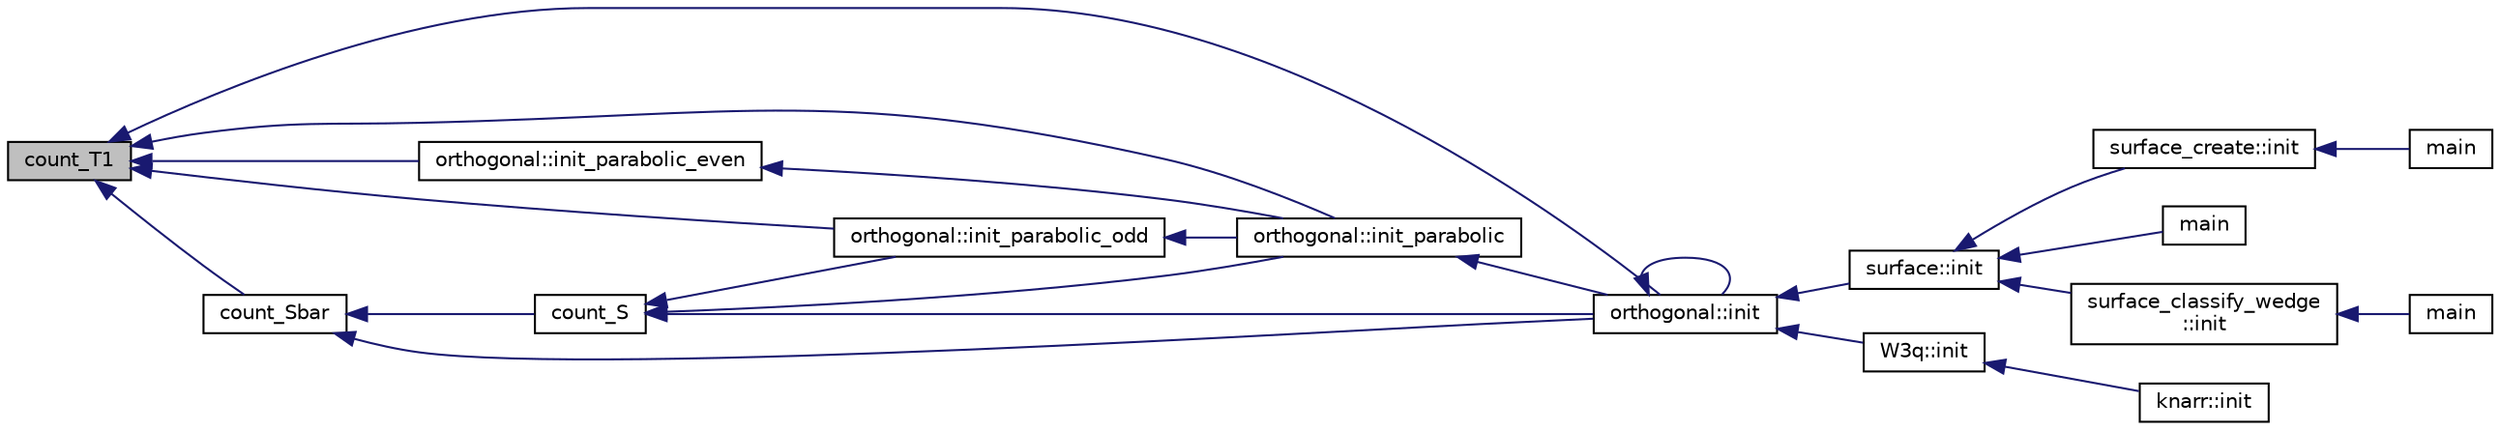 digraph "count_T1"
{
  edge [fontname="Helvetica",fontsize="10",labelfontname="Helvetica",labelfontsize="10"];
  node [fontname="Helvetica",fontsize="10",shape=record];
  rankdir="LR";
  Node2549 [label="count_T1",height=0.2,width=0.4,color="black", fillcolor="grey75", style="filled", fontcolor="black"];
  Node2549 -> Node2550 [dir="back",color="midnightblue",fontsize="10",style="solid",fontname="Helvetica"];
  Node2550 [label="orthogonal::init",height=0.2,width=0.4,color="black", fillcolor="white", style="filled",URL="$d7/daa/classorthogonal.html#a8bd53ba30f34ac50889503f0f3ef6deb"];
  Node2550 -> Node2550 [dir="back",color="midnightblue",fontsize="10",style="solid",fontname="Helvetica"];
  Node2550 -> Node2551 [dir="back",color="midnightblue",fontsize="10",style="solid",fontname="Helvetica"];
  Node2551 [label="surface::init",height=0.2,width=0.4,color="black", fillcolor="white", style="filled",URL="$d5/d88/classsurface.html#a90570b0ca6ab02988159f2c40cb27308"];
  Node2551 -> Node2552 [dir="back",color="midnightblue",fontsize="10",style="solid",fontname="Helvetica"];
  Node2552 [label="main",height=0.2,width=0.4,color="black", fillcolor="white", style="filled",URL="$d6/dc3/arc__lifting__main_8_c.html#a217dbf8b442f20279ea00b898af96f52"];
  Node2551 -> Node2553 [dir="back",color="midnightblue",fontsize="10",style="solid",fontname="Helvetica"];
  Node2553 [label="surface_classify_wedge\l::init",height=0.2,width=0.4,color="black", fillcolor="white", style="filled",URL="$d7/d5c/classsurface__classify__wedge.html#a43302106663b307aa8274a5112a7010a"];
  Node2553 -> Node2554 [dir="back",color="midnightblue",fontsize="10",style="solid",fontname="Helvetica"];
  Node2554 [label="main",height=0.2,width=0.4,color="black", fillcolor="white", style="filled",URL="$df/df8/surface__classify_8_c.html#a217dbf8b442f20279ea00b898af96f52"];
  Node2551 -> Node2555 [dir="back",color="midnightblue",fontsize="10",style="solid",fontname="Helvetica"];
  Node2555 [label="surface_create::init",height=0.2,width=0.4,color="black", fillcolor="white", style="filled",URL="$de/da4/classsurface__create.html#ab0db5c12825f778e3caf8aa4da02eb06"];
  Node2555 -> Node2556 [dir="back",color="midnightblue",fontsize="10",style="solid",fontname="Helvetica"];
  Node2556 [label="main",height=0.2,width=0.4,color="black", fillcolor="white", style="filled",URL="$d2/dfa/create__surface__main_8_c.html#a217dbf8b442f20279ea00b898af96f52"];
  Node2550 -> Node2557 [dir="back",color="midnightblue",fontsize="10",style="solid",fontname="Helvetica"];
  Node2557 [label="W3q::init",height=0.2,width=0.4,color="black", fillcolor="white", style="filled",URL="$de/d2c/class_w3q.html#a215fe070895a4915537fcb1bfba4f777"];
  Node2557 -> Node2558 [dir="back",color="midnightblue",fontsize="10",style="solid",fontname="Helvetica"];
  Node2558 [label="knarr::init",height=0.2,width=0.4,color="black", fillcolor="white", style="filled",URL="$d7/de5/classknarr.html#a1e25f28aeec8f316cc0ce81eb89e670e"];
  Node2549 -> Node2559 [dir="back",color="midnightblue",fontsize="10",style="solid",fontname="Helvetica"];
  Node2559 [label="orthogonal::init_parabolic",height=0.2,width=0.4,color="black", fillcolor="white", style="filled",URL="$d7/daa/classorthogonal.html#aef84a93f2f8973a3b5fc2d7d48b1d5ed"];
  Node2559 -> Node2550 [dir="back",color="midnightblue",fontsize="10",style="solid",fontname="Helvetica"];
  Node2549 -> Node2560 [dir="back",color="midnightblue",fontsize="10",style="solid",fontname="Helvetica"];
  Node2560 [label="orthogonal::init_parabolic_even",height=0.2,width=0.4,color="black", fillcolor="white", style="filled",URL="$d7/daa/classorthogonal.html#a495354fe027c383b4dd9ee3906dcde92"];
  Node2560 -> Node2559 [dir="back",color="midnightblue",fontsize="10",style="solid",fontname="Helvetica"];
  Node2549 -> Node2561 [dir="back",color="midnightblue",fontsize="10",style="solid",fontname="Helvetica"];
  Node2561 [label="orthogonal::init_parabolic_odd",height=0.2,width=0.4,color="black", fillcolor="white", style="filled",URL="$d7/daa/classorthogonal.html#adeb14ce7821acee632e1a1ca3975a201"];
  Node2561 -> Node2559 [dir="back",color="midnightblue",fontsize="10",style="solid",fontname="Helvetica"];
  Node2549 -> Node2562 [dir="back",color="midnightblue",fontsize="10",style="solid",fontname="Helvetica"];
  Node2562 [label="count_Sbar",height=0.2,width=0.4,color="black", fillcolor="white", style="filled",URL="$db/da0/lib_2foundations_2geometry_2orthogonal__points_8_c.html#a6b49fc2deeb261dc894f2fbe34a05e79"];
  Node2562 -> Node2550 [dir="back",color="midnightblue",fontsize="10",style="solid",fontname="Helvetica"];
  Node2562 -> Node2563 [dir="back",color="midnightblue",fontsize="10",style="solid",fontname="Helvetica"];
  Node2563 [label="count_S",height=0.2,width=0.4,color="black", fillcolor="white", style="filled",URL="$db/da0/lib_2foundations_2geometry_2orthogonal__points_8_c.html#a9c6bd1c31d71d399cac8afa0713f56b9"];
  Node2563 -> Node2550 [dir="back",color="midnightblue",fontsize="10",style="solid",fontname="Helvetica"];
  Node2563 -> Node2559 [dir="back",color="midnightblue",fontsize="10",style="solid",fontname="Helvetica"];
  Node2563 -> Node2561 [dir="back",color="midnightblue",fontsize="10",style="solid",fontname="Helvetica"];
}
